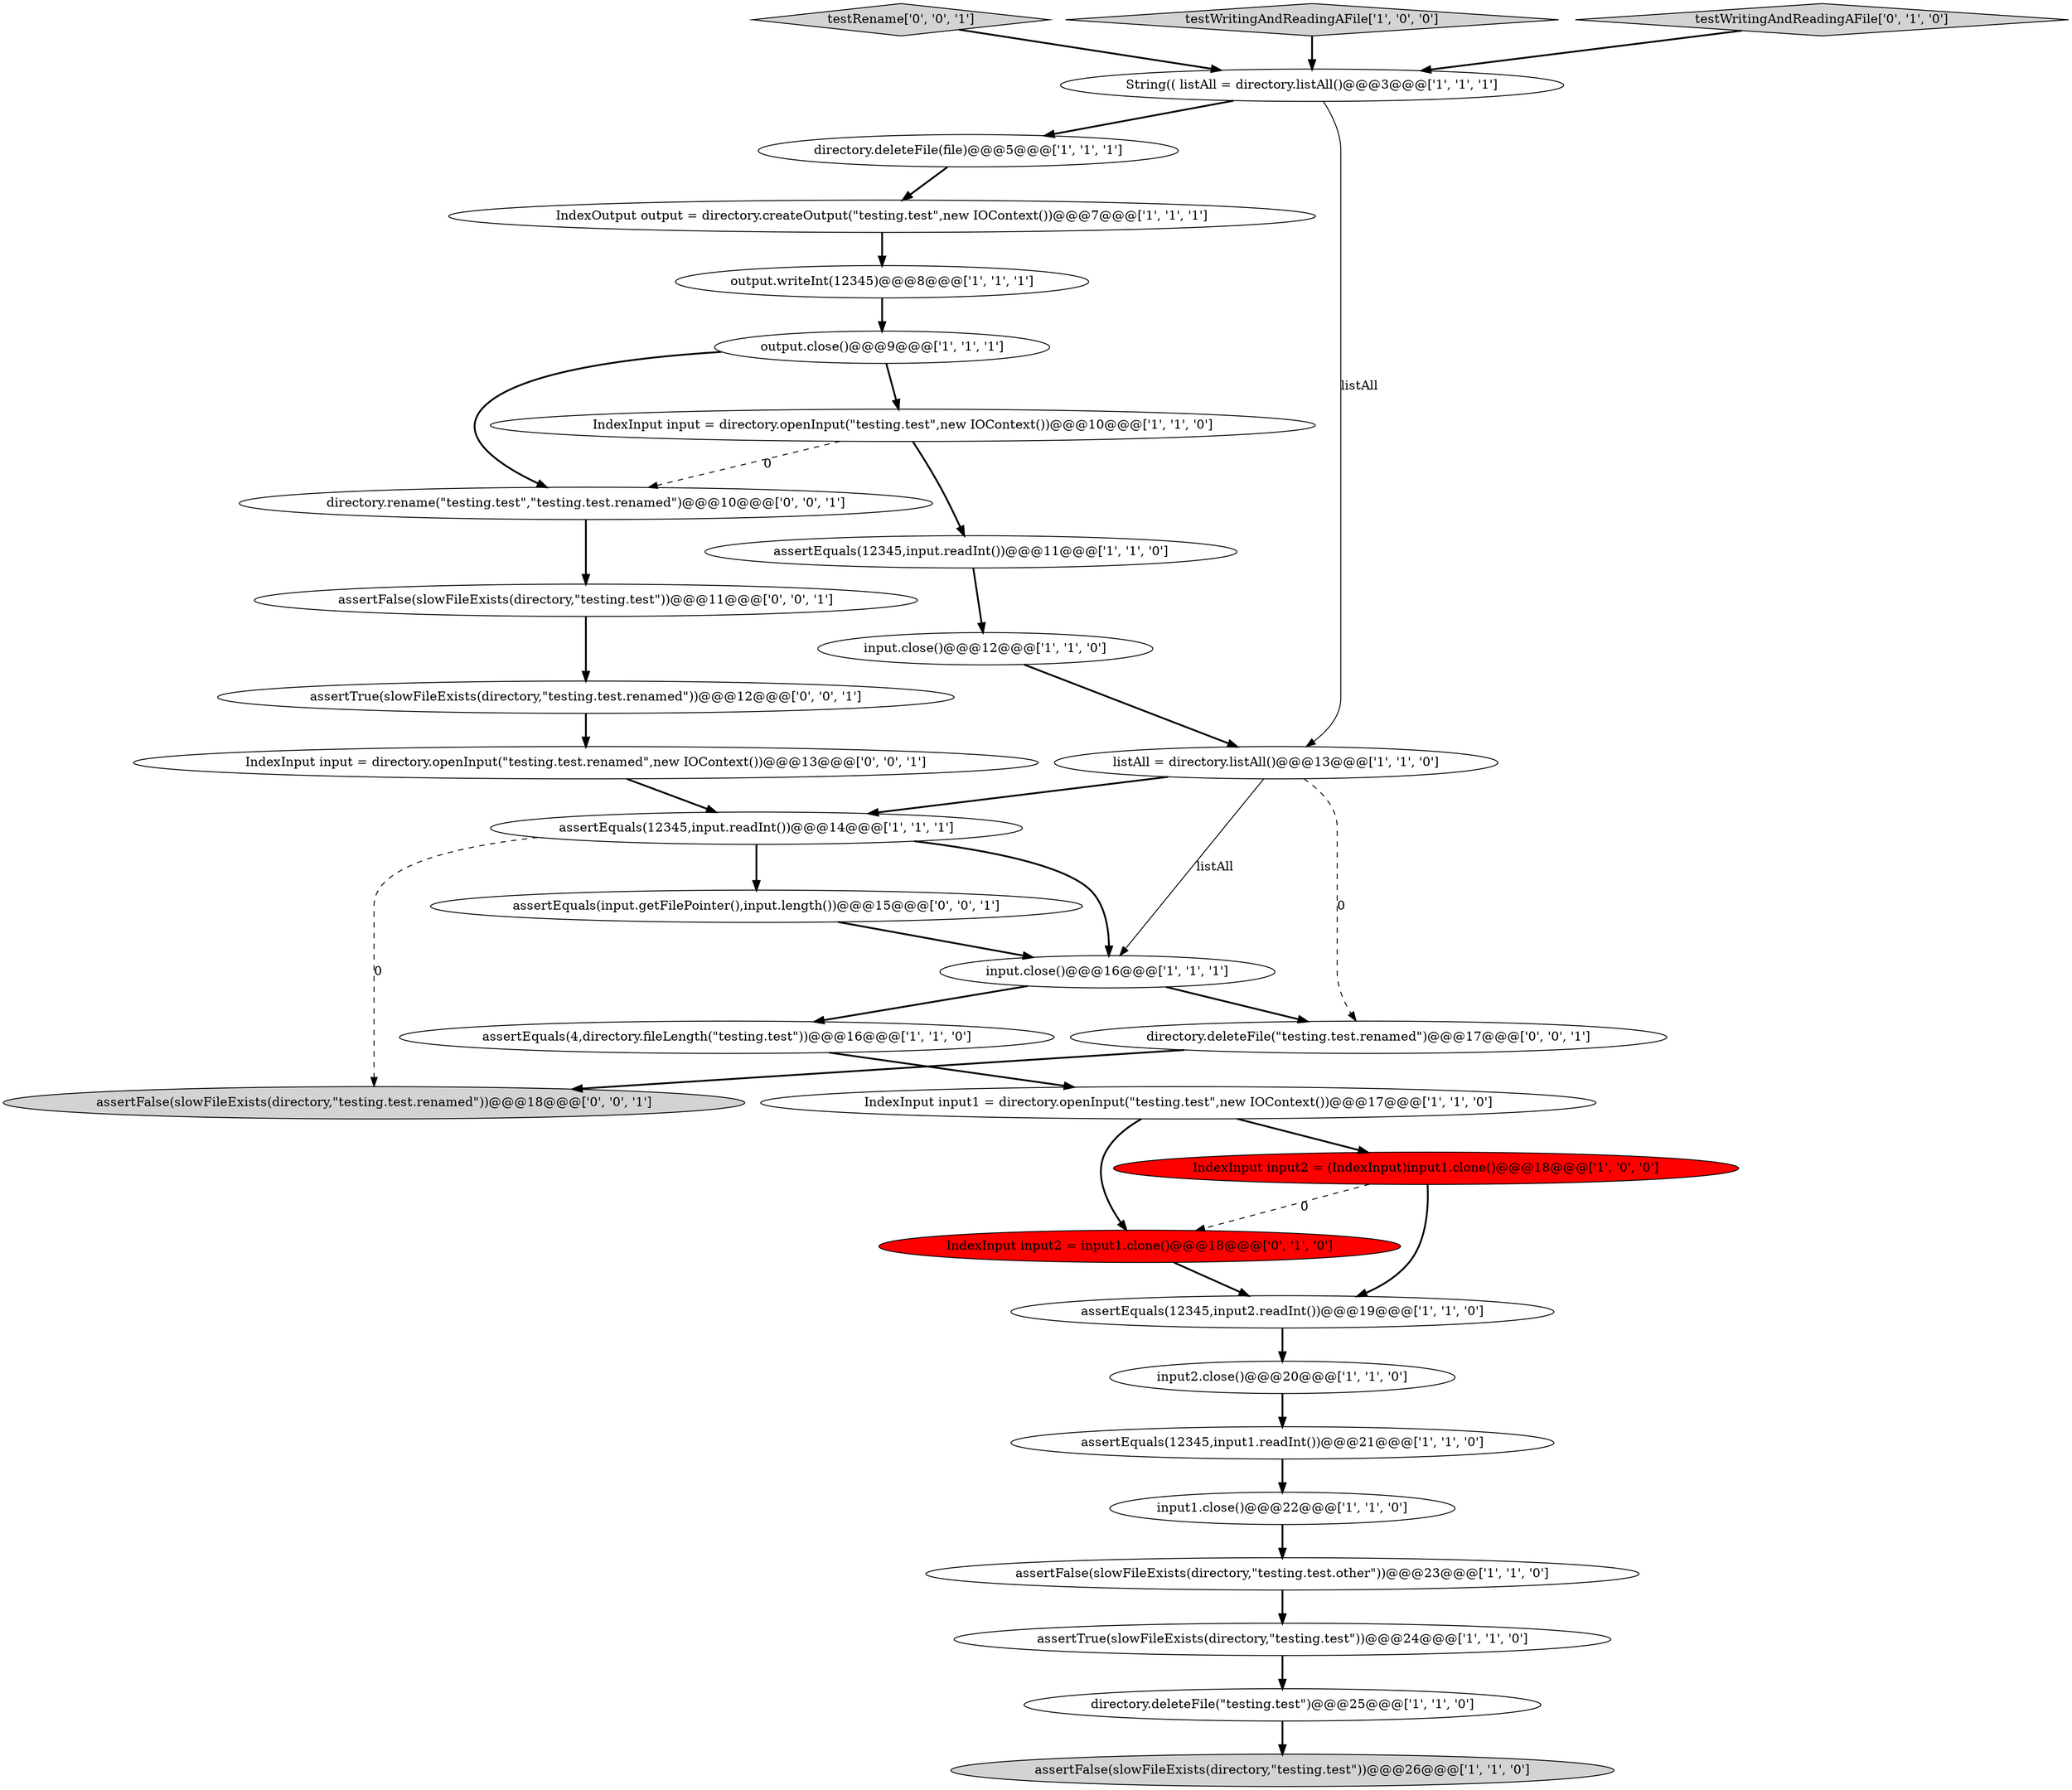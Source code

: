 digraph {
30 [style = filled, label = "testRename['0', '0', '1']", fillcolor = lightgray, shape = diamond image = "AAA0AAABBB3BBB"];
1 [style = filled, label = "IndexInput input = directory.openInput(\"testing.test\",new IOContext())@@@10@@@['1', '1', '0']", fillcolor = white, shape = ellipse image = "AAA0AAABBB1BBB"];
7 [style = filled, label = "assertTrue(slowFileExists(directory,\"testing.test\"))@@@24@@@['1', '1', '0']", fillcolor = white, shape = ellipse image = "AAA0AAABBB1BBB"];
6 [style = filled, label = "output.close()@@@9@@@['1', '1', '1']", fillcolor = white, shape = ellipse image = "AAA0AAABBB1BBB"];
4 [style = filled, label = "assertEquals(12345,input1.readInt())@@@21@@@['1', '1', '0']", fillcolor = white, shape = ellipse image = "AAA0AAABBB1BBB"];
27 [style = filled, label = "assertEquals(input.getFilePointer(),input.length())@@@15@@@['0', '0', '1']", fillcolor = white, shape = ellipse image = "AAA0AAABBB3BBB"];
8 [style = filled, label = "output.writeInt(12345)@@@8@@@['1', '1', '1']", fillcolor = white, shape = ellipse image = "AAA0AAABBB1BBB"];
29 [style = filled, label = "assertFalse(slowFileExists(directory,\"testing.test\"))@@@11@@@['0', '0', '1']", fillcolor = white, shape = ellipse image = "AAA0AAABBB3BBB"];
24 [style = filled, label = "IndexInput input2 = input1.clone()@@@18@@@['0', '1', '0']", fillcolor = red, shape = ellipse image = "AAA1AAABBB2BBB"];
3 [style = filled, label = "directory.deleteFile(\"testing.test\")@@@25@@@['1', '1', '0']", fillcolor = white, shape = ellipse image = "AAA0AAABBB1BBB"];
13 [style = filled, label = "directory.deleteFile(file)@@@5@@@['1', '1', '1']", fillcolor = white, shape = ellipse image = "AAA0AAABBB1BBB"];
32 [style = filled, label = "IndexInput input = directory.openInput(\"testing.test.renamed\",new IOContext())@@@13@@@['0', '0', '1']", fillcolor = white, shape = ellipse image = "AAA0AAABBB3BBB"];
18 [style = filled, label = "testWritingAndReadingAFile['1', '0', '0']", fillcolor = lightgray, shape = diamond image = "AAA0AAABBB1BBB"];
28 [style = filled, label = "assertFalse(slowFileExists(directory,\"testing.test.renamed\"))@@@18@@@['0', '0', '1']", fillcolor = lightgray, shape = ellipse image = "AAA0AAABBB3BBB"];
26 [style = filled, label = "directory.rename(\"testing.test\",\"testing.test.renamed\")@@@10@@@['0', '0', '1']", fillcolor = white, shape = ellipse image = "AAA0AAABBB3BBB"];
0 [style = filled, label = "IndexInput input1 = directory.openInput(\"testing.test\",new IOContext())@@@17@@@['1', '1', '0']", fillcolor = white, shape = ellipse image = "AAA0AAABBB1BBB"];
9 [style = filled, label = "input.close()@@@16@@@['1', '1', '1']", fillcolor = white, shape = ellipse image = "AAA0AAABBB1BBB"];
12 [style = filled, label = "assertFalse(slowFileExists(directory,\"testing.test\"))@@@26@@@['1', '1', '0']", fillcolor = lightgray, shape = ellipse image = "AAA0AAABBB1BBB"];
19 [style = filled, label = "String(( listAll = directory.listAll()@@@3@@@['1', '1', '1']", fillcolor = white, shape = ellipse image = "AAA0AAABBB1BBB"];
15 [style = filled, label = "assertFalse(slowFileExists(directory,\"testing.test.other\"))@@@23@@@['1', '1', '0']", fillcolor = white, shape = ellipse image = "AAA0AAABBB1BBB"];
17 [style = filled, label = "input1.close()@@@22@@@['1', '1', '0']", fillcolor = white, shape = ellipse image = "AAA0AAABBB1BBB"];
10 [style = filled, label = "IndexInput input2 = (IndexInput)input1.clone()@@@18@@@['1', '0', '0']", fillcolor = red, shape = ellipse image = "AAA1AAABBB1BBB"];
21 [style = filled, label = "input.close()@@@12@@@['1', '1', '0']", fillcolor = white, shape = ellipse image = "AAA0AAABBB1BBB"];
23 [style = filled, label = "testWritingAndReadingAFile['0', '1', '0']", fillcolor = lightgray, shape = diamond image = "AAA0AAABBB2BBB"];
20 [style = filled, label = "assertEquals(12345,input.readInt())@@@11@@@['1', '1', '0']", fillcolor = white, shape = ellipse image = "AAA0AAABBB1BBB"];
2 [style = filled, label = "assertEquals(12345,input.readInt())@@@14@@@['1', '1', '1']", fillcolor = white, shape = ellipse image = "AAA0AAABBB1BBB"];
25 [style = filled, label = "directory.deleteFile(\"testing.test.renamed\")@@@17@@@['0', '0', '1']", fillcolor = white, shape = ellipse image = "AAA0AAABBB3BBB"];
11 [style = filled, label = "assertEquals(4,directory.fileLength(\"testing.test\"))@@@16@@@['1', '1', '0']", fillcolor = white, shape = ellipse image = "AAA0AAABBB1BBB"];
5 [style = filled, label = "IndexOutput output = directory.createOutput(\"testing.test\",new IOContext())@@@7@@@['1', '1', '1']", fillcolor = white, shape = ellipse image = "AAA0AAABBB1BBB"];
14 [style = filled, label = "listAll = directory.listAll()@@@13@@@['1', '1', '0']", fillcolor = white, shape = ellipse image = "AAA0AAABBB1BBB"];
31 [style = filled, label = "assertTrue(slowFileExists(directory,\"testing.test.renamed\"))@@@12@@@['0', '0', '1']", fillcolor = white, shape = ellipse image = "AAA0AAABBB3BBB"];
16 [style = filled, label = "input2.close()@@@20@@@['1', '1', '0']", fillcolor = white, shape = ellipse image = "AAA0AAABBB1BBB"];
22 [style = filled, label = "assertEquals(12345,input2.readInt())@@@19@@@['1', '1', '0']", fillcolor = white, shape = ellipse image = "AAA0AAABBB1BBB"];
10->22 [style = bold, label=""];
5->8 [style = bold, label=""];
25->28 [style = bold, label=""];
6->26 [style = bold, label=""];
9->11 [style = bold, label=""];
4->17 [style = bold, label=""];
15->7 [style = bold, label=""];
22->16 [style = bold, label=""];
1->26 [style = dashed, label="0"];
14->25 [style = dashed, label="0"];
31->32 [style = bold, label=""];
26->29 [style = bold, label=""];
29->31 [style = bold, label=""];
27->9 [style = bold, label=""];
18->19 [style = bold, label=""];
1->20 [style = bold, label=""];
8->6 [style = bold, label=""];
2->9 [style = bold, label=""];
3->12 [style = bold, label=""];
24->22 [style = bold, label=""];
32->2 [style = bold, label=""];
7->3 [style = bold, label=""];
20->21 [style = bold, label=""];
6->1 [style = bold, label=""];
30->19 [style = bold, label=""];
0->10 [style = bold, label=""];
11->0 [style = bold, label=""];
19->13 [style = bold, label=""];
14->9 [style = solid, label="listAll"];
0->24 [style = bold, label=""];
23->19 [style = bold, label=""];
9->25 [style = bold, label=""];
19->14 [style = solid, label="listAll"];
2->28 [style = dashed, label="0"];
17->15 [style = bold, label=""];
13->5 [style = bold, label=""];
2->27 [style = bold, label=""];
14->2 [style = bold, label=""];
16->4 [style = bold, label=""];
10->24 [style = dashed, label="0"];
21->14 [style = bold, label=""];
}
